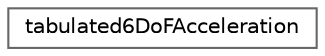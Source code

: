 digraph "Graphical Class Hierarchy"
{
 // LATEX_PDF_SIZE
  bgcolor="transparent";
  edge [fontname=Helvetica,fontsize=10,labelfontname=Helvetica,labelfontsize=10];
  node [fontname=Helvetica,fontsize=10,shape=box,height=0.2,width=0.4];
  rankdir="LR";
  Node0 [id="Node000000",label="tabulated6DoFAcceleration",height=0.2,width=0.4,color="grey40", fillcolor="white", style="filled",URL="$classFoam_1_1tabulated6DoFAcceleration.html",tooltip="Tabulated 6DoF acceleration."];
}
